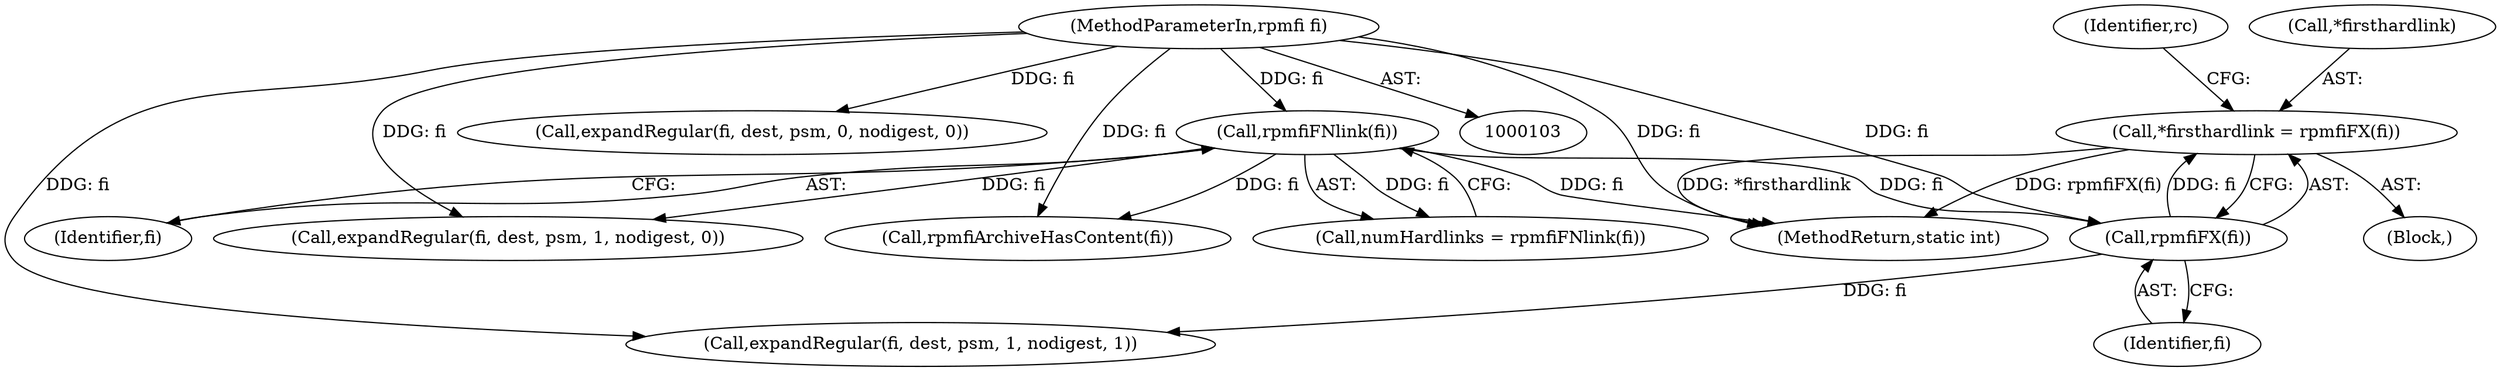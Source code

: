 digraph "0_rpm_404ef011c300207cdb1e531670384564aae04bdc_0@pointer" {
"1000132" [label="(Call,*firsthardlink = rpmfiFX(fi))"];
"1000135" [label="(Call,rpmfiFX(fi))"];
"1000119" [label="(Call,rpmfiFNlink(fi))"];
"1000104" [label="(MethodParameterIn,rpmfi fi)"];
"1000135" [label="(Call,rpmfiFX(fi))"];
"1000138" [label="(Identifier,rc)"];
"1000132" [label="(Call,*firsthardlink = rpmfiFX(fi))"];
"1000104" [label="(MethodParameterIn,rpmfi fi)"];
"1000133" [label="(Call,*firsthardlink)"];
"1000136" [label="(Identifier,fi)"];
"1000180" [label="(Call,expandRegular(fi, dest, psm, 1, nodigest, 0))"];
"1000189" [label="(Call,rpmfiArchiveHasContent(fi))"];
"1000197" [label="(Call,expandRegular(fi, dest, psm, 0, nodigest, 0))"];
"1000119" [label="(Call,rpmfiFNlink(fi))"];
"1000120" [label="(Identifier,fi)"];
"1000131" [label="(Block,)"];
"1000117" [label="(Call,numHardlinks = rpmfiFNlink(fi))"];
"1000139" [label="(Call,expandRegular(fi, dest, psm, 1, nodigest, 1))"];
"1000217" [label="(MethodReturn,static int)"];
"1000132" -> "1000131"  [label="AST: "];
"1000132" -> "1000135"  [label="CFG: "];
"1000133" -> "1000132"  [label="AST: "];
"1000135" -> "1000132"  [label="AST: "];
"1000138" -> "1000132"  [label="CFG: "];
"1000132" -> "1000217"  [label="DDG: *firsthardlink"];
"1000132" -> "1000217"  [label="DDG: rpmfiFX(fi)"];
"1000135" -> "1000132"  [label="DDG: fi"];
"1000135" -> "1000136"  [label="CFG: "];
"1000136" -> "1000135"  [label="AST: "];
"1000119" -> "1000135"  [label="DDG: fi"];
"1000104" -> "1000135"  [label="DDG: fi"];
"1000135" -> "1000139"  [label="DDG: fi"];
"1000119" -> "1000117"  [label="AST: "];
"1000119" -> "1000120"  [label="CFG: "];
"1000120" -> "1000119"  [label="AST: "];
"1000117" -> "1000119"  [label="CFG: "];
"1000119" -> "1000217"  [label="DDG: fi"];
"1000119" -> "1000117"  [label="DDG: fi"];
"1000104" -> "1000119"  [label="DDG: fi"];
"1000119" -> "1000180"  [label="DDG: fi"];
"1000119" -> "1000189"  [label="DDG: fi"];
"1000104" -> "1000103"  [label="AST: "];
"1000104" -> "1000217"  [label="DDG: fi"];
"1000104" -> "1000139"  [label="DDG: fi"];
"1000104" -> "1000180"  [label="DDG: fi"];
"1000104" -> "1000189"  [label="DDG: fi"];
"1000104" -> "1000197"  [label="DDG: fi"];
}
